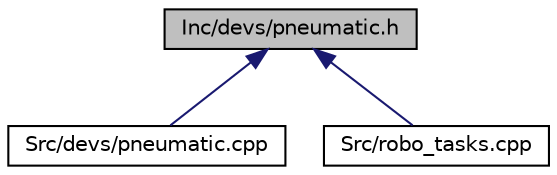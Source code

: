 digraph "Inc/devs/pneumatic.h"
{
 // INTERACTIVE_SVG=YES
 // LATEX_PDF_SIZE
  edge [fontname="Helvetica",fontsize="10",labelfontname="Helvetica",labelfontsize="10"];
  node [fontname="Helvetica",fontsize="10",shape=record];
  Node2 [label="Inc/devs/pneumatic.h",height=0.2,width=0.4,color="black", fillcolor="grey75", style="filled", fontcolor="black",tooltip=" "];
  Node2 -> Node3 [dir="back",color="midnightblue",fontsize="10",style="solid",fontname="Helvetica"];
  Node3 [label="Src/devs/pneumatic.cpp",height=0.2,width=0.4,color="black", fillcolor="white", style="filled",URL="$pneumatic_8cpp.html",tooltip=" "];
  Node2 -> Node4 [dir="back",color="midnightblue",fontsize="10",style="solid",fontname="Helvetica"];
  Node4 [label="Src/robo_tasks.cpp",height=0.2,width=0.4,color="black", fillcolor="white", style="filled",URL="$robo__tasks_8cpp.html",tooltip=" "];
}
